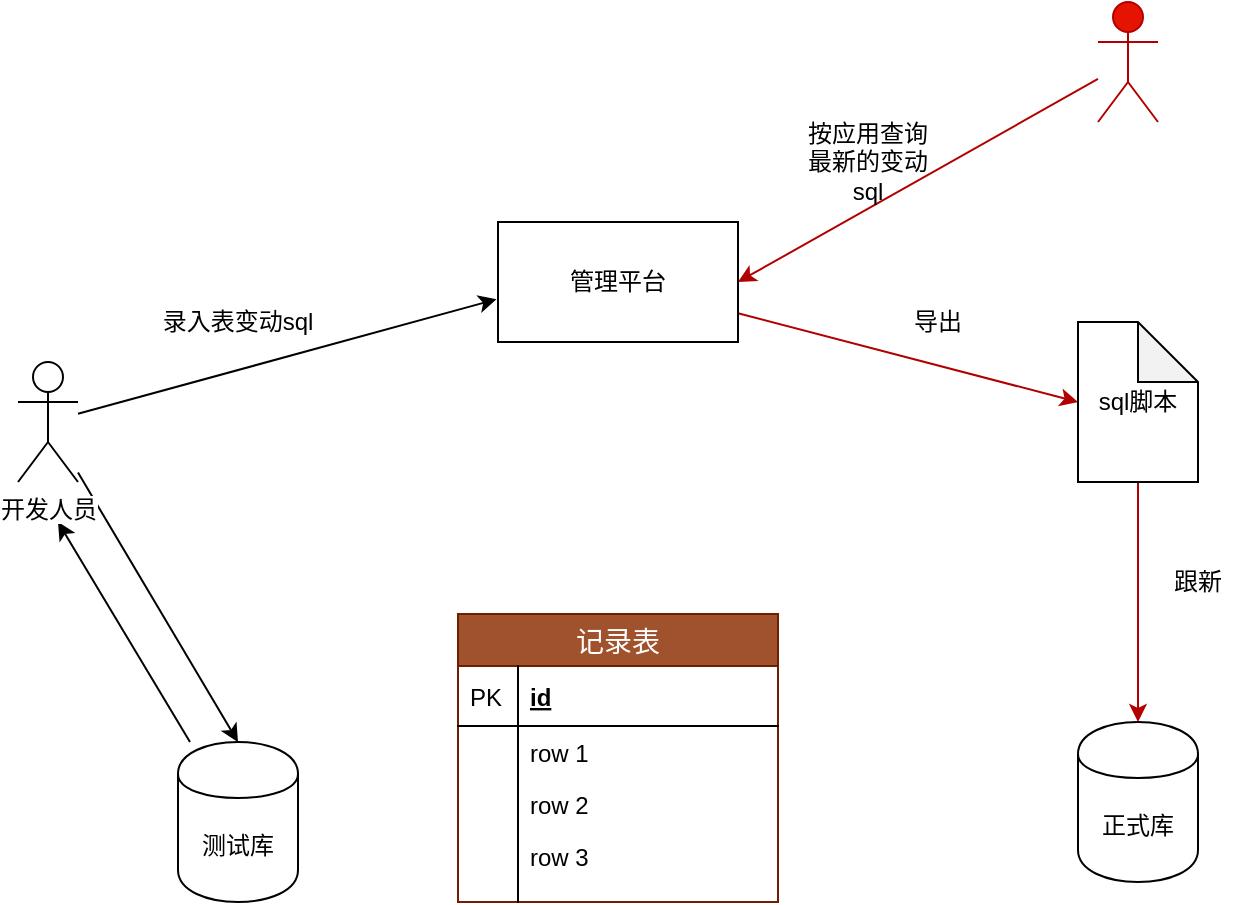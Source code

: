 <mxfile version="13.0.1" type="github">
  <diagram id="feBaYS_JQuyJnErrp1ZU" name="Page-1">
    <mxGraphModel dx="782" dy="469" grid="1" gridSize="10" guides="1" tooltips="1" connect="1" arrows="1" fold="1" page="1" pageScale="1" pageWidth="827" pageHeight="1169" math="0" shadow="0">
      <root>
        <mxCell id="0" />
        <mxCell id="1" parent="0" />
        <mxCell id="eATjFRVcw-e4WQ8gJXjm-8" style="edgeStyle=none;rounded=0;orthogonalLoop=1;jettySize=auto;html=1;" edge="1" parent="1" source="eATjFRVcw-e4WQ8gJXjm-1">
          <mxGeometry relative="1" as="geometry">
            <mxPoint x="110" y="350" as="targetPoint" />
          </mxGeometry>
        </mxCell>
        <mxCell id="eATjFRVcw-e4WQ8gJXjm-1" value="测试库" style="shape=cylinder;whiteSpace=wrap;html=1;boundedLbl=1;backgroundOutline=1;" vertex="1" parent="1">
          <mxGeometry x="170" y="460" width="60" height="80" as="geometry" />
        </mxCell>
        <mxCell id="eATjFRVcw-e4WQ8gJXjm-2" value="正式库" style="shape=cylinder;whiteSpace=wrap;html=1;boundedLbl=1;backgroundOutline=1;" vertex="1" parent="1">
          <mxGeometry x="620" y="450" width="60" height="80" as="geometry" />
        </mxCell>
        <mxCell id="eATjFRVcw-e4WQ8gJXjm-12" style="edgeStyle=none;rounded=0;orthogonalLoop=1;jettySize=auto;html=1;entryX=0;entryY=0.5;entryDx=0;entryDy=0;entryPerimeter=0;fillColor=#e51400;strokeColor=#B20000;" edge="1" parent="1" source="eATjFRVcw-e4WQ8gJXjm-3" target="eATjFRVcw-e4WQ8gJXjm-11">
          <mxGeometry relative="1" as="geometry" />
        </mxCell>
        <mxCell id="eATjFRVcw-e4WQ8gJXjm-3" value="管理平台" style="rounded=0;whiteSpace=wrap;html=1;" vertex="1" parent="1">
          <mxGeometry x="330" y="200" width="120" height="60" as="geometry" />
        </mxCell>
        <mxCell id="eATjFRVcw-e4WQ8gJXjm-7" style="rounded=0;orthogonalLoop=1;jettySize=auto;html=1;entryX=0.5;entryY=0;entryDx=0;entryDy=0;" edge="1" parent="1" source="eATjFRVcw-e4WQ8gJXjm-4" target="eATjFRVcw-e4WQ8gJXjm-1">
          <mxGeometry relative="1" as="geometry" />
        </mxCell>
        <mxCell id="eATjFRVcw-e4WQ8gJXjm-9" style="edgeStyle=none;rounded=0;orthogonalLoop=1;jettySize=auto;html=1;entryX=-0.006;entryY=0.644;entryDx=0;entryDy=0;entryPerimeter=0;" edge="1" parent="1" source="eATjFRVcw-e4WQ8gJXjm-4" target="eATjFRVcw-e4WQ8gJXjm-3">
          <mxGeometry relative="1" as="geometry" />
        </mxCell>
        <mxCell id="eATjFRVcw-e4WQ8gJXjm-4" value="开发人员" style="shape=umlActor;verticalLabelPosition=bottom;labelBackgroundColor=#ffffff;verticalAlign=top;html=1;outlineConnect=0;" vertex="1" parent="1">
          <mxGeometry x="90" y="270" width="30" height="60" as="geometry" />
        </mxCell>
        <mxCell id="eATjFRVcw-e4WQ8gJXjm-10" style="edgeStyle=none;rounded=0;orthogonalLoop=1;jettySize=auto;html=1;entryX=1;entryY=0.5;entryDx=0;entryDy=0;fillColor=#e51400;strokeColor=#B20000;" edge="1" parent="1" source="eATjFRVcw-e4WQ8gJXjm-6" target="eATjFRVcw-e4WQ8gJXjm-3">
          <mxGeometry relative="1" as="geometry" />
        </mxCell>
        <mxCell id="eATjFRVcw-e4WQ8gJXjm-6" value="正式库管理员" style="shape=umlActor;verticalLabelPosition=bottom;labelBackgroundColor=#ffffff;verticalAlign=top;html=1;outlineConnect=0;fillColor=#e51400;strokeColor=#B20000;fontColor=#ffffff;" vertex="1" parent="1">
          <mxGeometry x="630" y="90" width="30" height="60" as="geometry" />
        </mxCell>
        <mxCell id="eATjFRVcw-e4WQ8gJXjm-13" style="edgeStyle=none;rounded=0;orthogonalLoop=1;jettySize=auto;html=1;fillColor=#e51400;strokeColor=#B20000;" edge="1" parent="1" source="eATjFRVcw-e4WQ8gJXjm-11" target="eATjFRVcw-e4WQ8gJXjm-2">
          <mxGeometry relative="1" as="geometry" />
        </mxCell>
        <mxCell id="eATjFRVcw-e4WQ8gJXjm-11" value="sql脚本" style="shape=note;whiteSpace=wrap;html=1;backgroundOutline=1;darkOpacity=0.05;" vertex="1" parent="1">
          <mxGeometry x="620" y="250" width="60" height="80" as="geometry" />
        </mxCell>
        <mxCell id="eATjFRVcw-e4WQ8gJXjm-14" value="录入表变动sql" style="text;html=1;strokeColor=none;fillColor=none;align=center;verticalAlign=middle;whiteSpace=wrap;rounded=0;" vertex="1" parent="1">
          <mxGeometry x="145" y="240" width="110" height="20" as="geometry" />
        </mxCell>
        <mxCell id="eATjFRVcw-e4WQ8gJXjm-15" value="按应用查询最新的变动sql" style="text;html=1;strokeColor=none;fillColor=none;align=center;verticalAlign=middle;whiteSpace=wrap;rounded=0;" vertex="1" parent="1">
          <mxGeometry x="480" y="160" width="70" height="20" as="geometry" />
        </mxCell>
        <mxCell id="eATjFRVcw-e4WQ8gJXjm-16" value="导出" style="text;html=1;strokeColor=none;fillColor=none;align=center;verticalAlign=middle;whiteSpace=wrap;rounded=0;" vertex="1" parent="1">
          <mxGeometry x="530" y="240" width="40" height="20" as="geometry" />
        </mxCell>
        <mxCell id="eATjFRVcw-e4WQ8gJXjm-17" value="跟新" style="text;html=1;strokeColor=none;fillColor=none;align=center;verticalAlign=middle;whiteSpace=wrap;rounded=0;" vertex="1" parent="1">
          <mxGeometry x="660" y="370" width="40" height="20" as="geometry" />
        </mxCell>
        <mxCell id="eATjFRVcw-e4WQ8gJXjm-19" value="记录表" style="swimlane;fontStyle=0;childLayout=stackLayout;horizontal=1;startSize=26;horizontalStack=0;resizeParent=1;resizeParentMax=0;resizeLast=0;collapsible=1;marginBottom=0;align=center;fontSize=14;fillColor=#a0522d;strokeColor=#6D1F00;fontColor=#ffffff;" vertex="1" parent="1">
          <mxGeometry x="310" y="396" width="160" height="144" as="geometry" />
        </mxCell>
        <mxCell id="eATjFRVcw-e4WQ8gJXjm-20" value="id" style="shape=partialRectangle;top=0;left=0;right=0;bottom=1;align=left;verticalAlign=middle;fillColor=none;spacingLeft=34;spacingRight=4;overflow=hidden;rotatable=0;points=[[0,0.5],[1,0.5]];portConstraint=eastwest;dropTarget=0;fontStyle=5;fontSize=12;" vertex="1" parent="eATjFRVcw-e4WQ8gJXjm-19">
          <mxGeometry y="26" width="160" height="30" as="geometry" />
        </mxCell>
        <mxCell id="eATjFRVcw-e4WQ8gJXjm-21" value="PK" style="shape=partialRectangle;top=0;left=0;bottom=0;fillColor=none;align=left;verticalAlign=middle;spacingLeft=4;spacingRight=4;overflow=hidden;rotatable=0;points=[];portConstraint=eastwest;part=1;fontSize=12;" vertex="1" connectable="0" parent="eATjFRVcw-e4WQ8gJXjm-20">
          <mxGeometry width="30" height="30" as="geometry" />
        </mxCell>
        <mxCell id="eATjFRVcw-e4WQ8gJXjm-22" value="row 1" style="shape=partialRectangle;top=0;left=0;right=0;bottom=0;align=left;verticalAlign=top;fillColor=none;spacingLeft=34;spacingRight=4;overflow=hidden;rotatable=0;points=[[0,0.5],[1,0.5]];portConstraint=eastwest;dropTarget=0;fontSize=12;" vertex="1" parent="eATjFRVcw-e4WQ8gJXjm-19">
          <mxGeometry y="56" width="160" height="26" as="geometry" />
        </mxCell>
        <mxCell id="eATjFRVcw-e4WQ8gJXjm-23" value="" style="shape=partialRectangle;top=0;left=0;bottom=0;fillColor=none;align=left;verticalAlign=top;spacingLeft=4;spacingRight=4;overflow=hidden;rotatable=0;points=[];portConstraint=eastwest;part=1;fontSize=12;" vertex="1" connectable="0" parent="eATjFRVcw-e4WQ8gJXjm-22">
          <mxGeometry width="30" height="26" as="geometry" />
        </mxCell>
        <mxCell id="eATjFRVcw-e4WQ8gJXjm-24" value="row 2" style="shape=partialRectangle;top=0;left=0;right=0;bottom=0;align=left;verticalAlign=top;fillColor=none;spacingLeft=34;spacingRight=4;overflow=hidden;rotatable=0;points=[[0,0.5],[1,0.5]];portConstraint=eastwest;dropTarget=0;fontSize=12;" vertex="1" parent="eATjFRVcw-e4WQ8gJXjm-19">
          <mxGeometry y="82" width="160" height="26" as="geometry" />
        </mxCell>
        <mxCell id="eATjFRVcw-e4WQ8gJXjm-25" value="" style="shape=partialRectangle;top=0;left=0;bottom=0;fillColor=none;align=left;verticalAlign=top;spacingLeft=4;spacingRight=4;overflow=hidden;rotatable=0;points=[];portConstraint=eastwest;part=1;fontSize=12;" vertex="1" connectable="0" parent="eATjFRVcw-e4WQ8gJXjm-24">
          <mxGeometry width="30" height="26" as="geometry" />
        </mxCell>
        <mxCell id="eATjFRVcw-e4WQ8gJXjm-26" value="row 3" style="shape=partialRectangle;top=0;left=0;right=0;bottom=0;align=left;verticalAlign=top;fillColor=none;spacingLeft=34;spacingRight=4;overflow=hidden;rotatable=0;points=[[0,0.5],[1,0.5]];portConstraint=eastwest;dropTarget=0;fontSize=12;" vertex="1" parent="eATjFRVcw-e4WQ8gJXjm-19">
          <mxGeometry y="108" width="160" height="26" as="geometry" />
        </mxCell>
        <mxCell id="eATjFRVcw-e4WQ8gJXjm-27" value="" style="shape=partialRectangle;top=0;left=0;bottom=0;fillColor=none;align=left;verticalAlign=top;spacingLeft=4;spacingRight=4;overflow=hidden;rotatable=0;points=[];portConstraint=eastwest;part=1;fontSize=12;" vertex="1" connectable="0" parent="eATjFRVcw-e4WQ8gJXjm-26">
          <mxGeometry width="30" height="26" as="geometry" />
        </mxCell>
        <mxCell id="eATjFRVcw-e4WQ8gJXjm-28" value="" style="shape=partialRectangle;top=0;left=0;right=0;bottom=0;align=left;verticalAlign=top;fillColor=none;spacingLeft=34;spacingRight=4;overflow=hidden;rotatable=0;points=[[0,0.5],[1,0.5]];portConstraint=eastwest;dropTarget=0;fontSize=12;" vertex="1" parent="eATjFRVcw-e4WQ8gJXjm-19">
          <mxGeometry y="134" width="160" height="10" as="geometry" />
        </mxCell>
        <mxCell id="eATjFRVcw-e4WQ8gJXjm-29" value="" style="shape=partialRectangle;top=0;left=0;bottom=0;fillColor=none;align=left;verticalAlign=top;spacingLeft=4;spacingRight=4;overflow=hidden;rotatable=0;points=[];portConstraint=eastwest;part=1;fontSize=12;" vertex="1" connectable="0" parent="eATjFRVcw-e4WQ8gJXjm-28">
          <mxGeometry width="30" height="10" as="geometry" />
        </mxCell>
      </root>
    </mxGraphModel>
  </diagram>
</mxfile>
